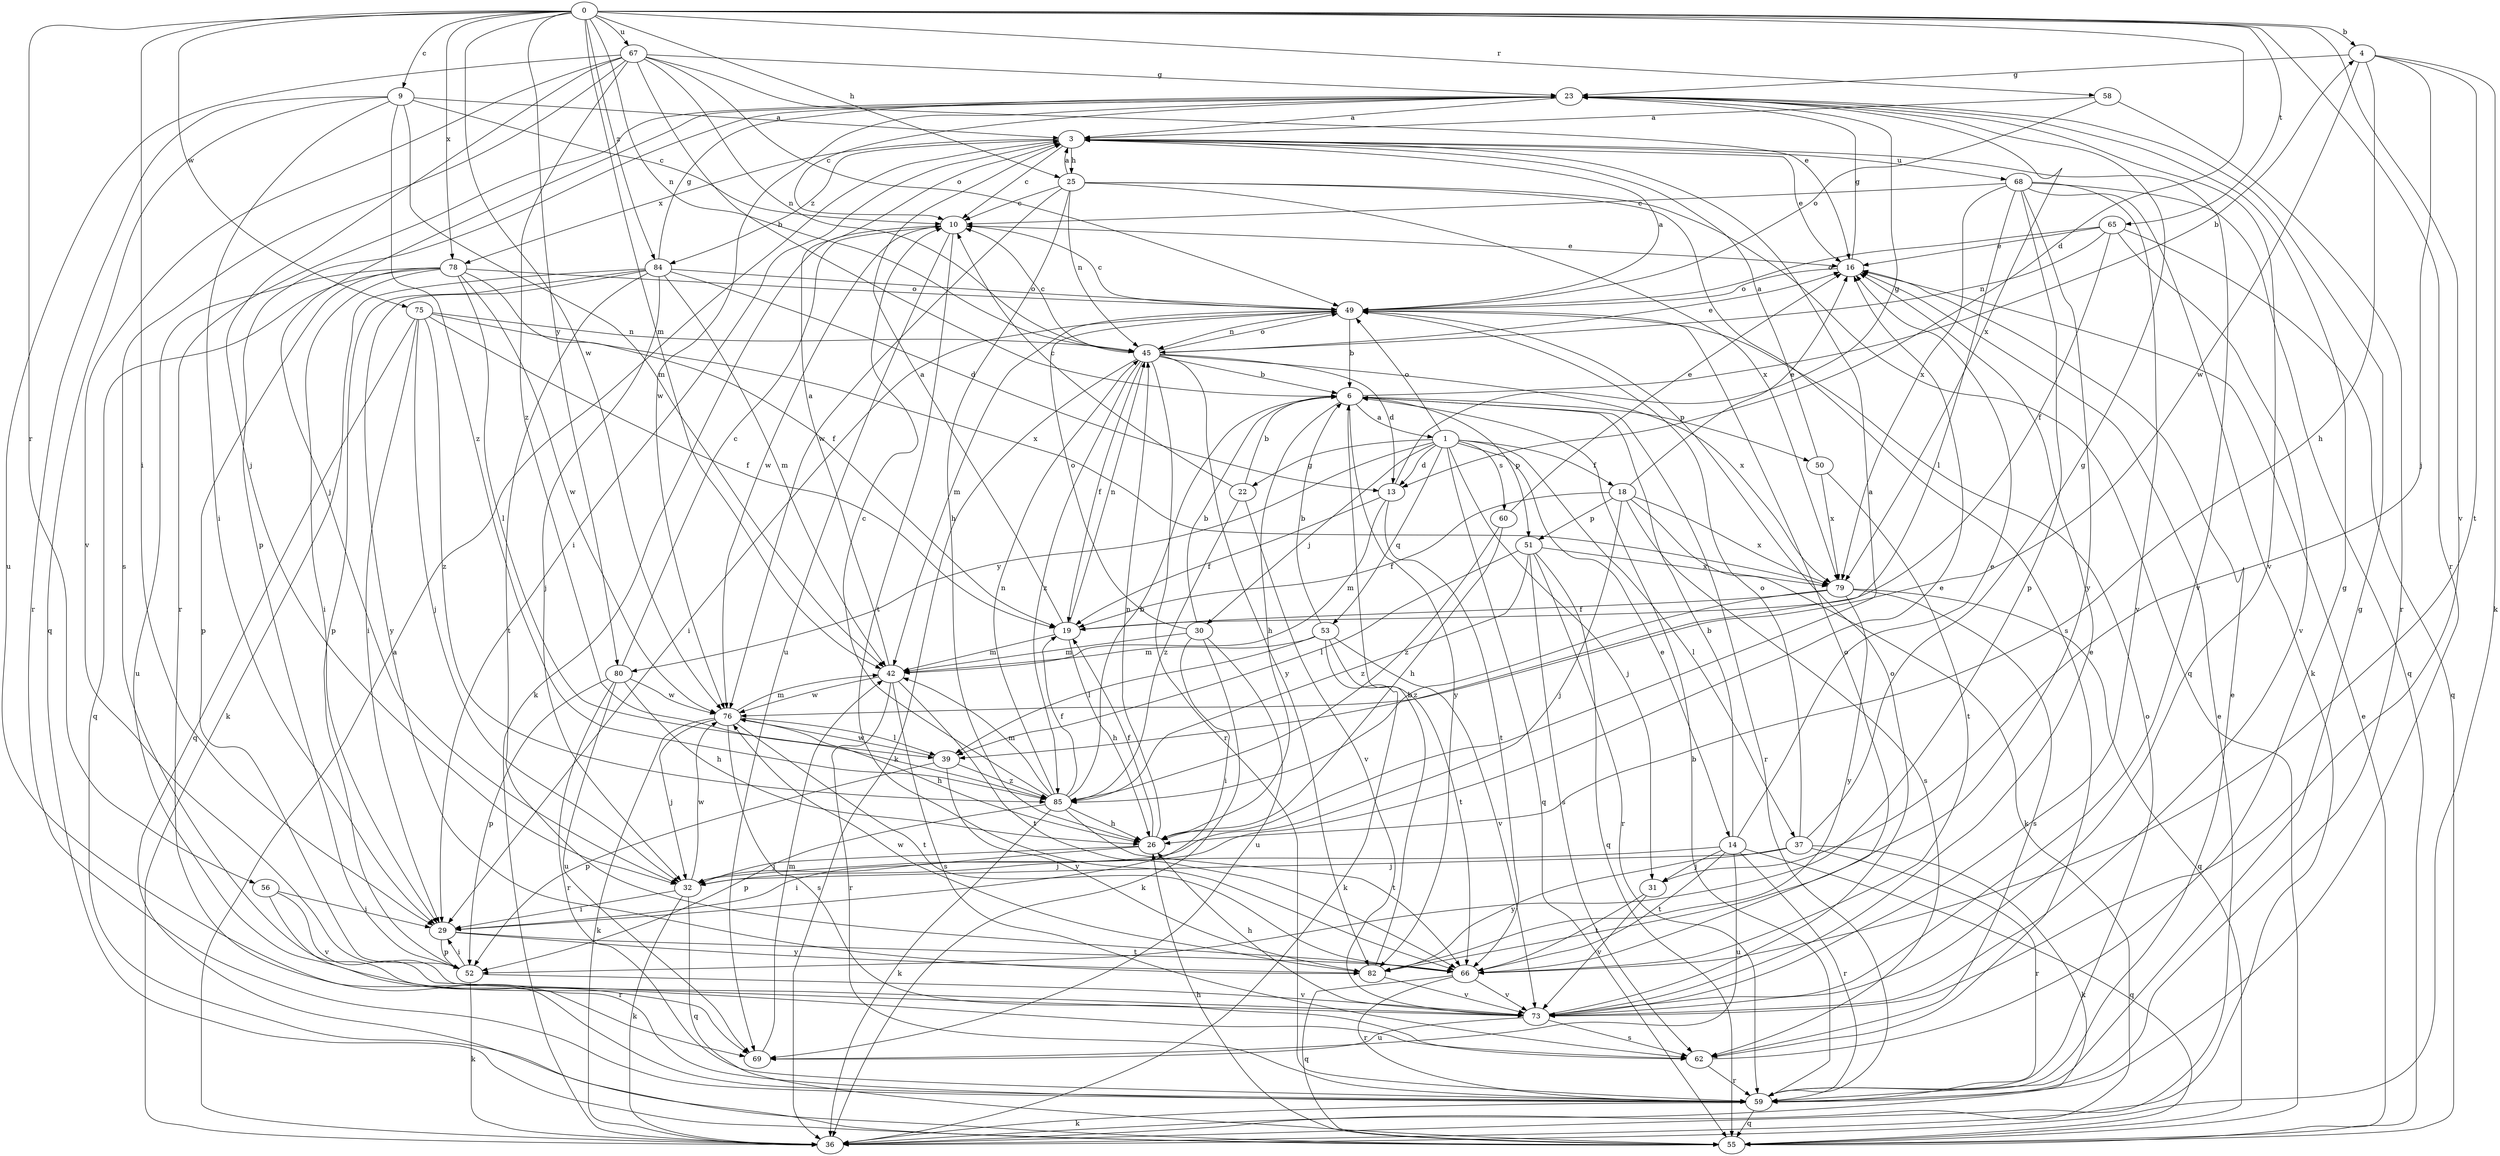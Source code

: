 strict digraph  {
0;
1;
3;
4;
6;
9;
10;
13;
14;
16;
18;
19;
22;
23;
25;
26;
29;
30;
31;
32;
36;
37;
39;
42;
45;
49;
50;
51;
52;
53;
55;
56;
58;
59;
60;
62;
65;
66;
67;
68;
69;
73;
75;
76;
78;
79;
80;
82;
84;
85;
0 -> 4  [label=b];
0 -> 9  [label=c];
0 -> 13  [label=d];
0 -> 25  [label=h];
0 -> 29  [label=i];
0 -> 42  [label=m];
0 -> 45  [label=n];
0 -> 56  [label=r];
0 -> 58  [label=r];
0 -> 59  [label=r];
0 -> 65  [label=t];
0 -> 67  [label=u];
0 -> 73  [label=v];
0 -> 75  [label=w];
0 -> 76  [label=w];
0 -> 78  [label=x];
0 -> 80  [label=y];
0 -> 84  [label=z];
1 -> 13  [label=d];
1 -> 14  [label=e];
1 -> 18  [label=f];
1 -> 22  [label=g];
1 -> 30  [label=j];
1 -> 31  [label=j];
1 -> 37  [label=l];
1 -> 49  [label=o];
1 -> 53  [label=q];
1 -> 55  [label=q];
1 -> 60  [label=s];
1 -> 80  [label=y];
3 -> 10  [label=c];
3 -> 16  [label=e];
3 -> 25  [label=h];
3 -> 29  [label=i];
3 -> 68  [label=u];
3 -> 73  [label=v];
3 -> 78  [label=x];
3 -> 84  [label=z];
4 -> 23  [label=g];
4 -> 26  [label=h];
4 -> 31  [label=j];
4 -> 36  [label=k];
4 -> 66  [label=t];
4 -> 76  [label=w];
6 -> 1  [label=a];
6 -> 4  [label=b];
6 -> 26  [label=h];
6 -> 50  [label=p];
6 -> 51  [label=p];
6 -> 59  [label=r];
6 -> 82  [label=y];
9 -> 3  [label=a];
9 -> 10  [label=c];
9 -> 29  [label=i];
9 -> 42  [label=m];
9 -> 55  [label=q];
9 -> 59  [label=r];
9 -> 85  [label=z];
10 -> 16  [label=e];
10 -> 36  [label=k];
10 -> 66  [label=t];
10 -> 69  [label=u];
10 -> 76  [label=w];
13 -> 19  [label=f];
13 -> 23  [label=g];
13 -> 42  [label=m];
13 -> 66  [label=t];
14 -> 6  [label=b];
14 -> 16  [label=e];
14 -> 31  [label=j];
14 -> 32  [label=j];
14 -> 55  [label=q];
14 -> 59  [label=r];
14 -> 66  [label=t];
14 -> 69  [label=u];
16 -> 23  [label=g];
16 -> 49  [label=o];
18 -> 16  [label=e];
18 -> 19  [label=f];
18 -> 32  [label=j];
18 -> 36  [label=k];
18 -> 51  [label=p];
18 -> 62  [label=s];
18 -> 79  [label=x];
19 -> 3  [label=a];
19 -> 26  [label=h];
19 -> 42  [label=m];
19 -> 45  [label=n];
22 -> 6  [label=b];
22 -> 10  [label=c];
22 -> 73  [label=v];
22 -> 85  [label=z];
23 -> 3  [label=a];
23 -> 10  [label=c];
23 -> 32  [label=j];
23 -> 52  [label=p];
23 -> 59  [label=r];
23 -> 73  [label=v];
23 -> 76  [label=w];
23 -> 79  [label=x];
25 -> 3  [label=a];
25 -> 10  [label=c];
25 -> 26  [label=h];
25 -> 45  [label=n];
25 -> 55  [label=q];
25 -> 62  [label=s];
25 -> 76  [label=w];
25 -> 79  [label=x];
26 -> 3  [label=a];
26 -> 19  [label=f];
26 -> 29  [label=i];
26 -> 32  [label=j];
26 -> 45  [label=n];
29 -> 52  [label=p];
29 -> 66  [label=t];
29 -> 82  [label=y];
30 -> 6  [label=b];
30 -> 29  [label=i];
30 -> 36  [label=k];
30 -> 42  [label=m];
30 -> 49  [label=o];
30 -> 69  [label=u];
31 -> 66  [label=t];
31 -> 73  [label=v];
32 -> 16  [label=e];
32 -> 29  [label=i];
32 -> 36  [label=k];
32 -> 55  [label=q];
32 -> 76  [label=w];
36 -> 3  [label=a];
36 -> 16  [label=e];
37 -> 23  [label=g];
37 -> 32  [label=j];
37 -> 36  [label=k];
37 -> 49  [label=o];
37 -> 59  [label=r];
37 -> 82  [label=y];
39 -> 52  [label=p];
39 -> 76  [label=w];
39 -> 82  [label=y];
39 -> 85  [label=z];
42 -> 3  [label=a];
42 -> 59  [label=r];
42 -> 62  [label=s];
42 -> 66  [label=t];
42 -> 76  [label=w];
45 -> 6  [label=b];
45 -> 10  [label=c];
45 -> 13  [label=d];
45 -> 16  [label=e];
45 -> 19  [label=f];
45 -> 36  [label=k];
45 -> 49  [label=o];
45 -> 59  [label=r];
45 -> 79  [label=x];
45 -> 82  [label=y];
45 -> 85  [label=z];
49 -> 3  [label=a];
49 -> 6  [label=b];
49 -> 10  [label=c];
49 -> 29  [label=i];
49 -> 42  [label=m];
49 -> 45  [label=n];
50 -> 3  [label=a];
50 -> 66  [label=t];
50 -> 79  [label=x];
51 -> 39  [label=l];
51 -> 55  [label=q];
51 -> 59  [label=r];
51 -> 62  [label=s];
51 -> 79  [label=x];
51 -> 85  [label=z];
52 -> 29  [label=i];
52 -> 36  [label=k];
52 -> 73  [label=v];
53 -> 6  [label=b];
53 -> 36  [label=k];
53 -> 39  [label=l];
53 -> 42  [label=m];
53 -> 66  [label=t];
53 -> 73  [label=v];
55 -> 16  [label=e];
55 -> 26  [label=h];
56 -> 29  [label=i];
56 -> 59  [label=r];
56 -> 73  [label=v];
58 -> 3  [label=a];
58 -> 49  [label=o];
58 -> 59  [label=r];
59 -> 6  [label=b];
59 -> 16  [label=e];
59 -> 23  [label=g];
59 -> 36  [label=k];
59 -> 49  [label=o];
59 -> 55  [label=q];
60 -> 16  [label=e];
60 -> 26  [label=h];
60 -> 85  [label=z];
62 -> 23  [label=g];
62 -> 59  [label=r];
65 -> 16  [label=e];
65 -> 19  [label=f];
65 -> 45  [label=n];
65 -> 49  [label=o];
65 -> 55  [label=q];
65 -> 73  [label=v];
66 -> 49  [label=o];
66 -> 55  [label=q];
66 -> 59  [label=r];
66 -> 73  [label=v];
67 -> 6  [label=b];
67 -> 16  [label=e];
67 -> 23  [label=g];
67 -> 32  [label=j];
67 -> 45  [label=n];
67 -> 49  [label=o];
67 -> 62  [label=s];
67 -> 69  [label=u];
67 -> 73  [label=v];
67 -> 85  [label=z];
68 -> 10  [label=c];
68 -> 36  [label=k];
68 -> 39  [label=l];
68 -> 52  [label=p];
68 -> 55  [label=q];
68 -> 73  [label=v];
68 -> 79  [label=x];
68 -> 82  [label=y];
69 -> 42  [label=m];
73 -> 16  [label=e];
73 -> 26  [label=h];
73 -> 49  [label=o];
73 -> 62  [label=s];
73 -> 69  [label=u];
75 -> 19  [label=f];
75 -> 29  [label=i];
75 -> 32  [label=j];
75 -> 45  [label=n];
75 -> 55  [label=q];
75 -> 79  [label=x];
75 -> 85  [label=z];
76 -> 26  [label=h];
76 -> 32  [label=j];
76 -> 36  [label=k];
76 -> 39  [label=l];
76 -> 42  [label=m];
76 -> 62  [label=s];
76 -> 66  [label=t];
78 -> 19  [label=f];
78 -> 29  [label=i];
78 -> 39  [label=l];
78 -> 49  [label=o];
78 -> 52  [label=p];
78 -> 55  [label=q];
78 -> 69  [label=u];
78 -> 76  [label=w];
79 -> 19  [label=f];
79 -> 55  [label=q];
79 -> 62  [label=s];
79 -> 82  [label=y];
79 -> 85  [label=z];
80 -> 10  [label=c];
80 -> 26  [label=h];
80 -> 52  [label=p];
80 -> 59  [label=r];
80 -> 69  [label=u];
80 -> 76  [label=w];
82 -> 6  [label=b];
82 -> 73  [label=v];
82 -> 76  [label=w];
84 -> 13  [label=d];
84 -> 23  [label=g];
84 -> 32  [label=j];
84 -> 36  [label=k];
84 -> 42  [label=m];
84 -> 49  [label=o];
84 -> 52  [label=p];
84 -> 66  [label=t];
84 -> 82  [label=y];
85 -> 6  [label=b];
85 -> 10  [label=c];
85 -> 19  [label=f];
85 -> 26  [label=h];
85 -> 36  [label=k];
85 -> 42  [label=m];
85 -> 45  [label=n];
85 -> 52  [label=p];
85 -> 66  [label=t];
}
